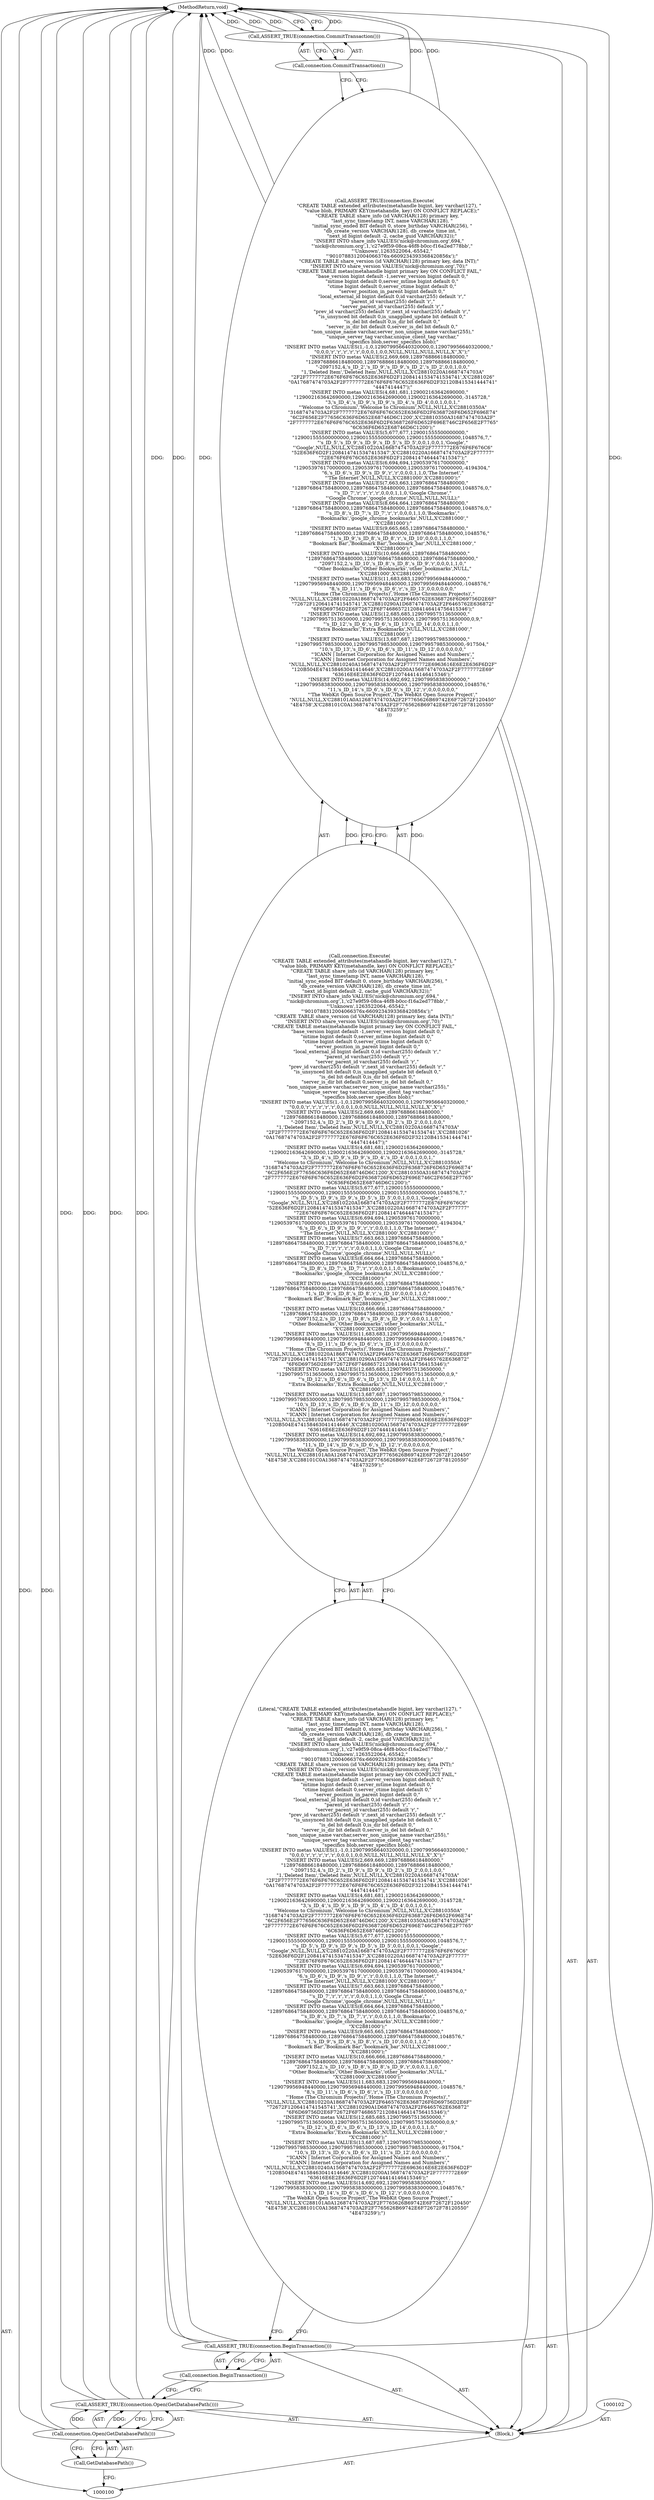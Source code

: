digraph "0_Chrome_19190765882e272a6a2162c89acdb29110f7e3cf_33" {
"1000113" [label="(MethodReturn,void)"];
"1000101" [label="(Block,)"];
"1000112" [label="(Call,connection.CommitTransaction())"];
"1000111" [label="(Call,ASSERT_TRUE(connection.CommitTransaction()))"];
"1000104" [label="(Call,connection.Open(GetDatabasePath()))"];
"1000103" [label="(Call,ASSERT_TRUE(connection.Open(GetDatabasePath())))"];
"1000105" [label="(Call,GetDatabasePath())"];
"1000107" [label="(Call,connection.BeginTransaction())"];
"1000106" [label="(Call,ASSERT_TRUE(connection.BeginTransaction()))"];
"1000109" [label="(Call,connection.Execute(\n      \"CREATE TABLE extended_attributes(metahandle bigint, key varchar(127), \"\n          \"value blob, PRIMARY KEY(metahandle, key) ON CONFLICT REPLACE);\"\n      \"CREATE TABLE share_info (id VARCHAR(128) primary key, \"\n          \"last_sync_timestamp INT, name VARCHAR(128), \"\n          \"initial_sync_ended BIT default 0, store_birthday VARCHAR(256), \"\n          \"db_create_version VARCHAR(128), db_create_time int, \"\n          \"next_id bigint default -2, cache_guid VARCHAR(32));\"\n      \"INSERT INTO share_info VALUES('nick@chromium.org',694,\"\n          \"'nick@chromium.org',1,'c27e9f59-08ca-46f8-b0cc-f16a2ed778bb',\"\n          \"'Unknown',1263522064,-65542,\"\n          \"'9010788312004066376x-6609234393368420856x');\"\n      \"CREATE TABLE share_version (id VARCHAR(128) primary key, data INT);\"\n      \"INSERT INTO share_version VALUES('nick@chromium.org',70);\"\n      \"CREATE TABLE metas(metahandle bigint primary key ON CONFLICT FAIL,\"\n          \"base_version bigint default -1,server_version bigint default 0,\"\n          \"mtime bigint default 0,server_mtime bigint default 0,\"\n          \"ctime bigint default 0,server_ctime bigint default 0,\"\n          \"server_position_in_parent bigint default 0,\"\n          \"local_external_id bigint default 0,id varchar(255) default 'r',\"\n          \"parent_id varchar(255) default 'r',\"\n          \"server_parent_id varchar(255) default 'r',\"\n          \"prev_id varchar(255) default 'r',next_id varchar(255) default 'r',\"\n          \"is_unsynced bit default 0,is_unapplied_update bit default 0,\"\n          \"is_del bit default 0,is_dir bit default 0,\"\n          \"server_is_dir bit default 0,server_is_del bit default 0,\"\n           \"non_unique_name varchar,server_non_unique_name varchar(255),\"\n           \"unique_server_tag varchar,unique_client_tag varchar,\"\n           \"specifics blob,server_specifics blob);\"\n      \"INSERT INTO metas VALUES(1,-1,0,129079956640320000,0,129079956640320000,\"\n          \"0,0,0,'r','r','r','r','r',0,0,0,1,0,0,NULL,NULL,NULL,NULL,X'',X'');\"\n      \"INSERT INTO metas VALUES(2,669,669,128976886618480000,\"\n          \"128976886618480000,128976886618480000,128976886618480000,\"\n           \"-2097152,4,'s_ID_2','s_ID_9','s_ID_9','s_ID_2','s_ID_2',0,0,1,0,0,\"\n           \"1,'Deleted Item','Deleted Item',NULL,NULL,X'C28810220A16687474703A\"\n           \"2F2F7777772E676F6F676C652E636F6D2F12084141534741534741',X'C2881026\"\n           \"0A17687474703A2F2F7777772E676F6F676C652E636F6D2F32120B415341444741\"\n           \"4447414447');\"\n      \"INSERT INTO metas VALUES(4,681,681,129002163642690000,\"\n          \"129002163642690000,129002163642690000,129002163642690000,-3145728,\"\n           \"3,'s_ID_4','s_ID_9','s_ID_9','s_ID_4','s_ID_4',0,0,1,0,0,1,\"\n           \"'Welcome to Chromium','Welcome to Chromium',NULL,NULL,X'C28810350A\"\n           \"31687474703A2F2F7777772E676F6F676C652E636F6D2F6368726F6D652F696E74\"\n           \"6C2F656E2F77656C636F6D652E68746D6C1200',X'C28810350A31687474703A2F\"\n           \"2F7777772E676F6F676C652E636F6D2F6368726F6D652F696E746C2F656E2F7765\"\n           \"6C636F6D652E68746D6C1200');\"\n      \"INSERT INTO metas VALUES(5,677,677,129001555500000000,\"\n          \"129001555500000000,129001555500000000,129001555500000000,1048576,7,\"\n           \"'s_ID_5','s_ID_9','s_ID_9','s_ID_5','s_ID_5',0,0,1,0,0,1,'Google',\"\n           \"'Google',NULL,NULL,X'C28810220A16687474703A2F2F7777772E676F6F676C6\"\n           \"52E636F6D2F12084147415347415347',X'C28810220A16687474703A2F2F77777\"\n           \"72E676F6F676C652E636F6D2F12084147464447415347');\"\n      \"INSERT INTO metas VALUES(6,694,694,129053976170000000,\"\n          \"129053976170000000,129053976170000000,129053976170000000,-4194304,\"\n           \"6,'s_ID_6','s_ID_9','s_ID_9','r','r',0,0,0,1,1,0,'The Internet',\"\n           \"'The Internet',NULL,NULL,X'C2881000',X'C2881000');\"\n      \"INSERT INTO metas VALUES(7,663,663,128976864758480000,\"\n          \"128976864758480000,128976864758480000,128976864758480000,1048576,0,\"\n           \"'s_ID_7','r','r','r','r',0,0,0,1,1,0,'Google Chrome',\"\n           \"'Google Chrome','google_chrome',NULL,NULL,NULL);\"\n      \"INSERT INTO metas VALUES(8,664,664,128976864758480000,\"\n          \"128976864758480000,128976864758480000,128976864758480000,1048576,0,\"\n           \"'s_ID_8','s_ID_7','s_ID_7','r','r',0,0,0,1,1,0,'Bookmarks',\"\n           \"'Bookmarks','google_chrome_bookmarks',NULL,X'C2881000',\"\n           \"X'C2881000');\"\n      \"INSERT INTO metas VALUES(9,665,665,128976864758480000,\"\n          \"128976864758480000,128976864758480000,128976864758480000,1048576,\"\n           \"1,'s_ID_9','s_ID_8','s_ID_8','r','s_ID_10',0,0,0,1,1,0,\"\n           \"'Bookmark Bar','Bookmark Bar','bookmark_bar',NULL,X'C2881000',\"\n           \"X'C2881000');\"\n      \"INSERT INTO metas VALUES(10,666,666,128976864758480000,\"\n          \"128976864758480000,128976864758480000,128976864758480000,\"\n           \"2097152,2,'s_ID_10','s_ID_8','s_ID_8','s_ID_9','r',0,0,0,1,1,0,\"\n           \"'Other Bookmarks','Other Bookmarks','other_bookmarks',NULL,\"\n           \"X'C2881000',X'C2881000');\"\n      \"INSERT INTO metas VALUES(11,683,683,129079956948440000,\"\n          \"129079956948440000,129079956948440000,129079956948440000,-1048576,\"\n           \"8,'s_ID_11','s_ID_6','s_ID_6','r','s_ID_13',0,0,0,0,0,0,\"\n           \"'Home (The Chromium Projects)','Home (The Chromium Projects)',\"\n           \"NULL,NULL,X'C28810220A18687474703A2F2F6465762E6368726F6D69756D2E6F\"\n           \"72672F1206414741545741',X'C28810290A1D687474703A2F2F6465762E636872\"\n           \"6F6D69756D2E6F72672F6F7468657212084146414756415346');\"\n      \"INSERT INTO metas VALUES(12,685,685,129079957513650000,\"\n          \"129079957513650000,129079957513650000,129079957513650000,0,9,\"\n           \"'s_ID_12','s_ID_6','s_ID_6','s_ID_13','s_ID_14',0,0,0,1,1,0,\"\n           \"'Extra Bookmarks','Extra Bookmarks',NULL,NULL,X'C2881000',\"\n           \"X'C2881000');\"\n      \"INSERT INTO metas VALUES(13,687,687,129079957985300000,\"\n          \"129079957985300000,129079957985300000,129079957985300000,-917504,\"\n           \"10,'s_ID_13','s_ID_6','s_ID_6','s_ID_11','s_ID_12',0,0,0,0,0,0,\"\n           \"'ICANN | Internet Corporation for Assigned Names and Numbers',\"\n           \"'ICANN | Internet Corporation for Assigned Names and Numbers',\"\n           \"NULL,NULL,X'C28810240A15687474703A2F2F7777772E6963616E6E2E636F6D2F\"\n           \"120B504E474158463041414646',X'C28810200A15687474703A2F2F7777772E69\"\n           \"63616E6E2E636F6D2F120744414146415346');\"\n      \"INSERT INTO metas VALUES(14,692,692,129079958383000000,\"\n          \"129079958383000000,129079958383000000,129079958383000000,1048576,\"\n           \"11,'s_ID_14','s_ID_6','s_ID_6','s_ID_12','r',0,0,0,0,0,0,\"\n           \"'The WebKit Open Source Project','The WebKit Open Source Project',\"\n           \"NULL,NULL,X'C288101A0A12687474703A2F2F7765626B69742E6F72672F120450\"\n          \"4E4758',X'C288101C0A13687474703A2F2F7765626B69742E6F72672F78120550\"\n          \"4E473259');\"\n      ))"];
"1000108" [label="(Call,ASSERT_TRUE(connection.Execute(\n      \"CREATE TABLE extended_attributes(metahandle bigint, key varchar(127), \"\n          \"value blob, PRIMARY KEY(metahandle, key) ON CONFLICT REPLACE);\"\n      \"CREATE TABLE share_info (id VARCHAR(128) primary key, \"\n          \"last_sync_timestamp INT, name VARCHAR(128), \"\n          \"initial_sync_ended BIT default 0, store_birthday VARCHAR(256), \"\n          \"db_create_version VARCHAR(128), db_create_time int, \"\n          \"next_id bigint default -2, cache_guid VARCHAR(32));\"\n      \"INSERT INTO share_info VALUES('nick@chromium.org',694,\"\n          \"'nick@chromium.org',1,'c27e9f59-08ca-46f8-b0cc-f16a2ed778bb',\"\n          \"'Unknown',1263522064,-65542,\"\n          \"'9010788312004066376x-6609234393368420856x');\"\n      \"CREATE TABLE share_version (id VARCHAR(128) primary key, data INT);\"\n      \"INSERT INTO share_version VALUES('nick@chromium.org',70);\"\n      \"CREATE TABLE metas(metahandle bigint primary key ON CONFLICT FAIL,\"\n          \"base_version bigint default -1,server_version bigint default 0,\"\n          \"mtime bigint default 0,server_mtime bigint default 0,\"\n          \"ctime bigint default 0,server_ctime bigint default 0,\"\n          \"server_position_in_parent bigint default 0,\"\n          \"local_external_id bigint default 0,id varchar(255) default 'r',\"\n          \"parent_id varchar(255) default 'r',\"\n          \"server_parent_id varchar(255) default 'r',\"\n          \"prev_id varchar(255) default 'r',next_id varchar(255) default 'r',\"\n          \"is_unsynced bit default 0,is_unapplied_update bit default 0,\"\n          \"is_del bit default 0,is_dir bit default 0,\"\n          \"server_is_dir bit default 0,server_is_del bit default 0,\"\n           \"non_unique_name varchar,server_non_unique_name varchar(255),\"\n           \"unique_server_tag varchar,unique_client_tag varchar,\"\n           \"specifics blob,server_specifics blob);\"\n      \"INSERT INTO metas VALUES(1,-1,0,129079956640320000,0,129079956640320000,\"\n          \"0,0,0,'r','r','r','r','r',0,0,0,1,0,0,NULL,NULL,NULL,NULL,X'',X'');\"\n      \"INSERT INTO metas VALUES(2,669,669,128976886618480000,\"\n          \"128976886618480000,128976886618480000,128976886618480000,\"\n           \"-2097152,4,'s_ID_2','s_ID_9','s_ID_9','s_ID_2','s_ID_2',0,0,1,0,0,\"\n           \"1,'Deleted Item','Deleted Item',NULL,NULL,X'C28810220A16687474703A\"\n           \"2F2F7777772E676F6F676C652E636F6D2F12084141534741534741',X'C2881026\"\n           \"0A17687474703A2F2F7777772E676F6F676C652E636F6D2F32120B415341444741\"\n           \"4447414447');\"\n      \"INSERT INTO metas VALUES(4,681,681,129002163642690000,\"\n          \"129002163642690000,129002163642690000,129002163642690000,-3145728,\"\n           \"3,'s_ID_4','s_ID_9','s_ID_9','s_ID_4','s_ID_4',0,0,1,0,0,1,\"\n           \"'Welcome to Chromium','Welcome to Chromium',NULL,NULL,X'C28810350A\"\n           \"31687474703A2F2F7777772E676F6F676C652E636F6D2F6368726F6D652F696E74\"\n           \"6C2F656E2F77656C636F6D652E68746D6C1200',X'C28810350A31687474703A2F\"\n           \"2F7777772E676F6F676C652E636F6D2F6368726F6D652F696E746C2F656E2F7765\"\n           \"6C636F6D652E68746D6C1200');\"\n      \"INSERT INTO metas VALUES(5,677,677,129001555500000000,\"\n          \"129001555500000000,129001555500000000,129001555500000000,1048576,7,\"\n           \"'s_ID_5','s_ID_9','s_ID_9','s_ID_5','s_ID_5',0,0,1,0,0,1,'Google',\"\n           \"'Google',NULL,NULL,X'C28810220A16687474703A2F2F7777772E676F6F676C6\"\n           \"52E636F6D2F12084147415347415347',X'C28810220A16687474703A2F2F77777\"\n           \"72E676F6F676C652E636F6D2F12084147464447415347');\"\n      \"INSERT INTO metas VALUES(6,694,694,129053976170000000,\"\n          \"129053976170000000,129053976170000000,129053976170000000,-4194304,\"\n           \"6,'s_ID_6','s_ID_9','s_ID_9','r','r',0,0,0,1,1,0,'The Internet',\"\n           \"'The Internet',NULL,NULL,X'C2881000',X'C2881000');\"\n      \"INSERT INTO metas VALUES(7,663,663,128976864758480000,\"\n          \"128976864758480000,128976864758480000,128976864758480000,1048576,0,\"\n           \"'s_ID_7','r','r','r','r',0,0,0,1,1,0,'Google Chrome',\"\n           \"'Google Chrome','google_chrome',NULL,NULL,NULL);\"\n      \"INSERT INTO metas VALUES(8,664,664,128976864758480000,\"\n          \"128976864758480000,128976864758480000,128976864758480000,1048576,0,\"\n           \"'s_ID_8','s_ID_7','s_ID_7','r','r',0,0,0,1,1,0,'Bookmarks',\"\n           \"'Bookmarks','google_chrome_bookmarks',NULL,X'C2881000',\"\n           \"X'C2881000');\"\n      \"INSERT INTO metas VALUES(9,665,665,128976864758480000,\"\n          \"128976864758480000,128976864758480000,128976864758480000,1048576,\"\n           \"1,'s_ID_9','s_ID_8','s_ID_8','r','s_ID_10',0,0,0,1,1,0,\"\n           \"'Bookmark Bar','Bookmark Bar','bookmark_bar',NULL,X'C2881000',\"\n           \"X'C2881000');\"\n      \"INSERT INTO metas VALUES(10,666,666,128976864758480000,\"\n          \"128976864758480000,128976864758480000,128976864758480000,\"\n           \"2097152,2,'s_ID_10','s_ID_8','s_ID_8','s_ID_9','r',0,0,0,1,1,0,\"\n           \"'Other Bookmarks','Other Bookmarks','other_bookmarks',NULL,\"\n           \"X'C2881000',X'C2881000');\"\n      \"INSERT INTO metas VALUES(11,683,683,129079956948440000,\"\n          \"129079956948440000,129079956948440000,129079956948440000,-1048576,\"\n           \"8,'s_ID_11','s_ID_6','s_ID_6','r','s_ID_13',0,0,0,0,0,0,\"\n           \"'Home (The Chromium Projects)','Home (The Chromium Projects)',\"\n           \"NULL,NULL,X'C28810220A18687474703A2F2F6465762E6368726F6D69756D2E6F\"\n           \"72672F1206414741545741',X'C28810290A1D687474703A2F2F6465762E636872\"\n           \"6F6D69756D2E6F72672F6F7468657212084146414756415346');\"\n      \"INSERT INTO metas VALUES(12,685,685,129079957513650000,\"\n          \"129079957513650000,129079957513650000,129079957513650000,0,9,\"\n           \"'s_ID_12','s_ID_6','s_ID_6','s_ID_13','s_ID_14',0,0,0,1,1,0,\"\n           \"'Extra Bookmarks','Extra Bookmarks',NULL,NULL,X'C2881000',\"\n           \"X'C2881000');\"\n      \"INSERT INTO metas VALUES(13,687,687,129079957985300000,\"\n          \"129079957985300000,129079957985300000,129079957985300000,-917504,\"\n           \"10,'s_ID_13','s_ID_6','s_ID_6','s_ID_11','s_ID_12',0,0,0,0,0,0,\"\n           \"'ICANN | Internet Corporation for Assigned Names and Numbers',\"\n           \"'ICANN | Internet Corporation for Assigned Names and Numbers',\"\n           \"NULL,NULL,X'C28810240A15687474703A2F2F7777772E6963616E6E2E636F6D2F\"\n           \"120B504E474158463041414646',X'C28810200A15687474703A2F2F7777772E69\"\n           \"63616E6E2E636F6D2F120744414146415346');\"\n      \"INSERT INTO metas VALUES(14,692,692,129079958383000000,\"\n          \"129079958383000000,129079958383000000,129079958383000000,1048576,\"\n           \"11,'s_ID_14','s_ID_6','s_ID_6','s_ID_12','r',0,0,0,0,0,0,\"\n           \"'The WebKit Open Source Project','The WebKit Open Source Project',\"\n           \"NULL,NULL,X'C288101A0A12687474703A2F2F7765626B69742E6F72672F120450\"\n          \"4E4758',X'C288101C0A13687474703A2F2F7765626B69742E6F72672F78120550\"\n          \"4E473259');\"\n      )))"];
"1000110" [label="(Literal,\"CREATE TABLE extended_attributes(metahandle bigint, key varchar(127), \"\n          \"value blob, PRIMARY KEY(metahandle, key) ON CONFLICT REPLACE);\"\n      \"CREATE TABLE share_info (id VARCHAR(128) primary key, \"\n          \"last_sync_timestamp INT, name VARCHAR(128), \"\n          \"initial_sync_ended BIT default 0, store_birthday VARCHAR(256), \"\n          \"db_create_version VARCHAR(128), db_create_time int, \"\n          \"next_id bigint default -2, cache_guid VARCHAR(32));\"\n      \"INSERT INTO share_info VALUES('nick@chromium.org',694,\"\n          \"'nick@chromium.org',1,'c27e9f59-08ca-46f8-b0cc-f16a2ed778bb',\"\n          \"'Unknown',1263522064,-65542,\"\n          \"'9010788312004066376x-6609234393368420856x');\"\n      \"CREATE TABLE share_version (id VARCHAR(128) primary key, data INT);\"\n      \"INSERT INTO share_version VALUES('nick@chromium.org',70);\"\n      \"CREATE TABLE metas(metahandle bigint primary key ON CONFLICT FAIL,\"\n          \"base_version bigint default -1,server_version bigint default 0,\"\n          \"mtime bigint default 0,server_mtime bigint default 0,\"\n          \"ctime bigint default 0,server_ctime bigint default 0,\"\n          \"server_position_in_parent bigint default 0,\"\n          \"local_external_id bigint default 0,id varchar(255) default 'r',\"\n          \"parent_id varchar(255) default 'r',\"\n          \"server_parent_id varchar(255) default 'r',\"\n          \"prev_id varchar(255) default 'r',next_id varchar(255) default 'r',\"\n          \"is_unsynced bit default 0,is_unapplied_update bit default 0,\"\n          \"is_del bit default 0,is_dir bit default 0,\"\n          \"server_is_dir bit default 0,server_is_del bit default 0,\"\n           \"non_unique_name varchar,server_non_unique_name varchar(255),\"\n           \"unique_server_tag varchar,unique_client_tag varchar,\"\n           \"specifics blob,server_specifics blob);\"\n      \"INSERT INTO metas VALUES(1,-1,0,129079956640320000,0,129079956640320000,\"\n          \"0,0,0,'r','r','r','r','r',0,0,0,1,0,0,NULL,NULL,NULL,NULL,X'',X'');\"\n      \"INSERT INTO metas VALUES(2,669,669,128976886618480000,\"\n          \"128976886618480000,128976886618480000,128976886618480000,\"\n           \"-2097152,4,'s_ID_2','s_ID_9','s_ID_9','s_ID_2','s_ID_2',0,0,1,0,0,\"\n           \"1,'Deleted Item','Deleted Item',NULL,NULL,X'C28810220A16687474703A\"\n           \"2F2F7777772E676F6F676C652E636F6D2F12084141534741534741',X'C2881026\"\n           \"0A17687474703A2F2F7777772E676F6F676C652E636F6D2F32120B415341444741\"\n           \"4447414447');\"\n      \"INSERT INTO metas VALUES(4,681,681,129002163642690000,\"\n          \"129002163642690000,129002163642690000,129002163642690000,-3145728,\"\n           \"3,'s_ID_4','s_ID_9','s_ID_9','s_ID_4','s_ID_4',0,0,1,0,0,1,\"\n           \"'Welcome to Chromium','Welcome to Chromium',NULL,NULL,X'C28810350A\"\n           \"31687474703A2F2F7777772E676F6F676C652E636F6D2F6368726F6D652F696E74\"\n           \"6C2F656E2F77656C636F6D652E68746D6C1200',X'C28810350A31687474703A2F\"\n           \"2F7777772E676F6F676C652E636F6D2F6368726F6D652F696E746C2F656E2F7765\"\n           \"6C636F6D652E68746D6C1200');\"\n      \"INSERT INTO metas VALUES(5,677,677,129001555500000000,\"\n          \"129001555500000000,129001555500000000,129001555500000000,1048576,7,\"\n           \"'s_ID_5','s_ID_9','s_ID_9','s_ID_5','s_ID_5',0,0,1,0,0,1,'Google',\"\n           \"'Google',NULL,NULL,X'C28810220A16687474703A2F2F7777772E676F6F676C6\"\n           \"52E636F6D2F12084147415347415347',X'C28810220A16687474703A2F2F77777\"\n           \"72E676F6F676C652E636F6D2F12084147464447415347');\"\n      \"INSERT INTO metas VALUES(6,694,694,129053976170000000,\"\n          \"129053976170000000,129053976170000000,129053976170000000,-4194304,\"\n           \"6,'s_ID_6','s_ID_9','s_ID_9','r','r',0,0,0,1,1,0,'The Internet',\"\n           \"'The Internet',NULL,NULL,X'C2881000',X'C2881000');\"\n      \"INSERT INTO metas VALUES(7,663,663,128976864758480000,\"\n          \"128976864758480000,128976864758480000,128976864758480000,1048576,0,\"\n           \"'s_ID_7','r','r','r','r',0,0,0,1,1,0,'Google Chrome',\"\n           \"'Google Chrome','google_chrome',NULL,NULL,NULL);\"\n      \"INSERT INTO metas VALUES(8,664,664,128976864758480000,\"\n          \"128976864758480000,128976864758480000,128976864758480000,1048576,0,\"\n           \"'s_ID_8','s_ID_7','s_ID_7','r','r',0,0,0,1,1,0,'Bookmarks',\"\n           \"'Bookmarks','google_chrome_bookmarks',NULL,X'C2881000',\"\n           \"X'C2881000');\"\n      \"INSERT INTO metas VALUES(9,665,665,128976864758480000,\"\n          \"128976864758480000,128976864758480000,128976864758480000,1048576,\"\n           \"1,'s_ID_9','s_ID_8','s_ID_8','r','s_ID_10',0,0,0,1,1,0,\"\n           \"'Bookmark Bar','Bookmark Bar','bookmark_bar',NULL,X'C2881000',\"\n           \"X'C2881000');\"\n      \"INSERT INTO metas VALUES(10,666,666,128976864758480000,\"\n          \"128976864758480000,128976864758480000,128976864758480000,\"\n           \"2097152,2,'s_ID_10','s_ID_8','s_ID_8','s_ID_9','r',0,0,0,1,1,0,\"\n           \"'Other Bookmarks','Other Bookmarks','other_bookmarks',NULL,\"\n           \"X'C2881000',X'C2881000');\"\n      \"INSERT INTO metas VALUES(11,683,683,129079956948440000,\"\n          \"129079956948440000,129079956948440000,129079956948440000,-1048576,\"\n           \"8,'s_ID_11','s_ID_6','s_ID_6','r','s_ID_13',0,0,0,0,0,0,\"\n           \"'Home (The Chromium Projects)','Home (The Chromium Projects)',\"\n           \"NULL,NULL,X'C28810220A18687474703A2F2F6465762E6368726F6D69756D2E6F\"\n           \"72672F1206414741545741',X'C28810290A1D687474703A2F2F6465762E636872\"\n           \"6F6D69756D2E6F72672F6F7468657212084146414756415346');\"\n      \"INSERT INTO metas VALUES(12,685,685,129079957513650000,\"\n          \"129079957513650000,129079957513650000,129079957513650000,0,9,\"\n           \"'s_ID_12','s_ID_6','s_ID_6','s_ID_13','s_ID_14',0,0,0,1,1,0,\"\n           \"'Extra Bookmarks','Extra Bookmarks',NULL,NULL,X'C2881000',\"\n           \"X'C2881000');\"\n      \"INSERT INTO metas VALUES(13,687,687,129079957985300000,\"\n          \"129079957985300000,129079957985300000,129079957985300000,-917504,\"\n           \"10,'s_ID_13','s_ID_6','s_ID_6','s_ID_11','s_ID_12',0,0,0,0,0,0,\"\n           \"'ICANN | Internet Corporation for Assigned Names and Numbers',\"\n           \"'ICANN | Internet Corporation for Assigned Names and Numbers',\"\n           \"NULL,NULL,X'C28810240A15687474703A2F2F7777772E6963616E6E2E636F6D2F\"\n           \"120B504E474158463041414646',X'C28810200A15687474703A2F2F7777772E69\"\n           \"63616E6E2E636F6D2F120744414146415346');\"\n      \"INSERT INTO metas VALUES(14,692,692,129079958383000000,\"\n          \"129079958383000000,129079958383000000,129079958383000000,1048576,\"\n           \"11,'s_ID_14','s_ID_6','s_ID_6','s_ID_12','r',0,0,0,0,0,0,\"\n           \"'The WebKit Open Source Project','The WebKit Open Source Project',\"\n           \"NULL,NULL,X'C288101A0A12687474703A2F2F7765626B69742E6F72672F120450\"\n          \"4E4758',X'C288101C0A13687474703A2F2F7765626B69742E6F72672F78120550\"\n          \"4E473259');\")"];
"1000113" -> "1000100"  [label="AST: "];
"1000113" -> "1000111"  [label="CFG: "];
"1000108" -> "1000113"  [label="DDG: "];
"1000108" -> "1000113"  [label="DDG: "];
"1000106" -> "1000113"  [label="DDG: "];
"1000106" -> "1000113"  [label="DDG: "];
"1000103" -> "1000113"  [label="DDG: "];
"1000103" -> "1000113"  [label="DDG: "];
"1000104" -> "1000113"  [label="DDG: "];
"1000111" -> "1000113"  [label="DDG: "];
"1000111" -> "1000113"  [label="DDG: "];
"1000101" -> "1000100"  [label="AST: "];
"1000102" -> "1000101"  [label="AST: "];
"1000103" -> "1000101"  [label="AST: "];
"1000106" -> "1000101"  [label="AST: "];
"1000108" -> "1000101"  [label="AST: "];
"1000111" -> "1000101"  [label="AST: "];
"1000112" -> "1000111"  [label="AST: "];
"1000112" -> "1000108"  [label="CFG: "];
"1000111" -> "1000112"  [label="CFG: "];
"1000111" -> "1000101"  [label="AST: "];
"1000111" -> "1000112"  [label="CFG: "];
"1000112" -> "1000111"  [label="AST: "];
"1000113" -> "1000111"  [label="CFG: "];
"1000111" -> "1000113"  [label="DDG: "];
"1000111" -> "1000113"  [label="DDG: "];
"1000104" -> "1000103"  [label="AST: "];
"1000104" -> "1000105"  [label="CFG: "];
"1000105" -> "1000104"  [label="AST: "];
"1000103" -> "1000104"  [label="CFG: "];
"1000104" -> "1000113"  [label="DDG: "];
"1000104" -> "1000103"  [label="DDG: "];
"1000103" -> "1000101"  [label="AST: "];
"1000103" -> "1000104"  [label="CFG: "];
"1000104" -> "1000103"  [label="AST: "];
"1000107" -> "1000103"  [label="CFG: "];
"1000103" -> "1000113"  [label="DDG: "];
"1000103" -> "1000113"  [label="DDG: "];
"1000104" -> "1000103"  [label="DDG: "];
"1000105" -> "1000104"  [label="AST: "];
"1000105" -> "1000100"  [label="CFG: "];
"1000104" -> "1000105"  [label="CFG: "];
"1000107" -> "1000106"  [label="AST: "];
"1000107" -> "1000103"  [label="CFG: "];
"1000106" -> "1000107"  [label="CFG: "];
"1000106" -> "1000101"  [label="AST: "];
"1000106" -> "1000107"  [label="CFG: "];
"1000107" -> "1000106"  [label="AST: "];
"1000110" -> "1000106"  [label="CFG: "];
"1000106" -> "1000113"  [label="DDG: "];
"1000106" -> "1000113"  [label="DDG: "];
"1000109" -> "1000108"  [label="AST: "];
"1000109" -> "1000110"  [label="CFG: "];
"1000110" -> "1000109"  [label="AST: "];
"1000108" -> "1000109"  [label="CFG: "];
"1000109" -> "1000108"  [label="DDG: "];
"1000108" -> "1000101"  [label="AST: "];
"1000108" -> "1000109"  [label="CFG: "];
"1000109" -> "1000108"  [label="AST: "];
"1000112" -> "1000108"  [label="CFG: "];
"1000108" -> "1000113"  [label="DDG: "];
"1000108" -> "1000113"  [label="DDG: "];
"1000109" -> "1000108"  [label="DDG: "];
"1000110" -> "1000109"  [label="AST: "];
"1000110" -> "1000106"  [label="CFG: "];
"1000109" -> "1000110"  [label="CFG: "];
}
